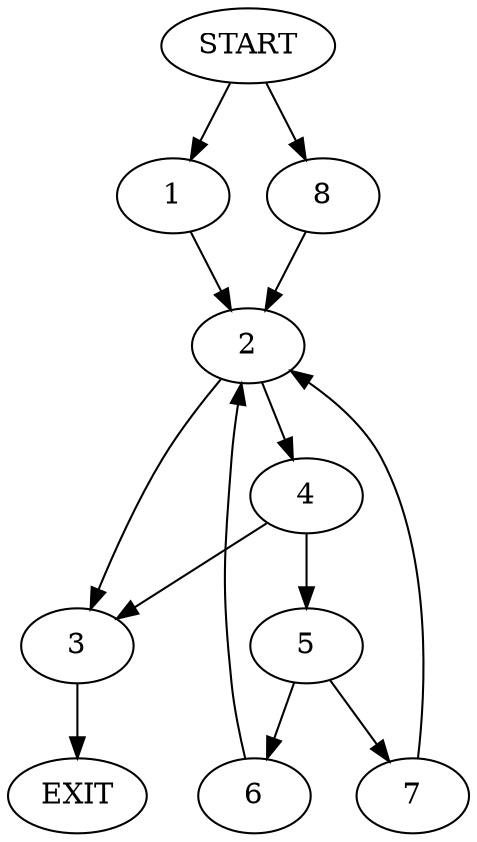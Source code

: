 digraph {
0 [label="START"]
9 [label="EXIT"]
0 -> 1
1 -> 2
2 -> 3
2 -> 4
3 -> 9
4 -> 3
4 -> 5
5 -> 6
5 -> 7
7 -> 2
6 -> 2
0 -> 8
8 -> 2
}
